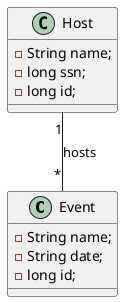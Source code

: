 @startuml

class Event{
  - String name;
  - String date;
  - long id;
}

class Host{
  - String name;
  - long ssn;
  - long id;
}

Host "1" -- "*" Event : hosts

@enduml